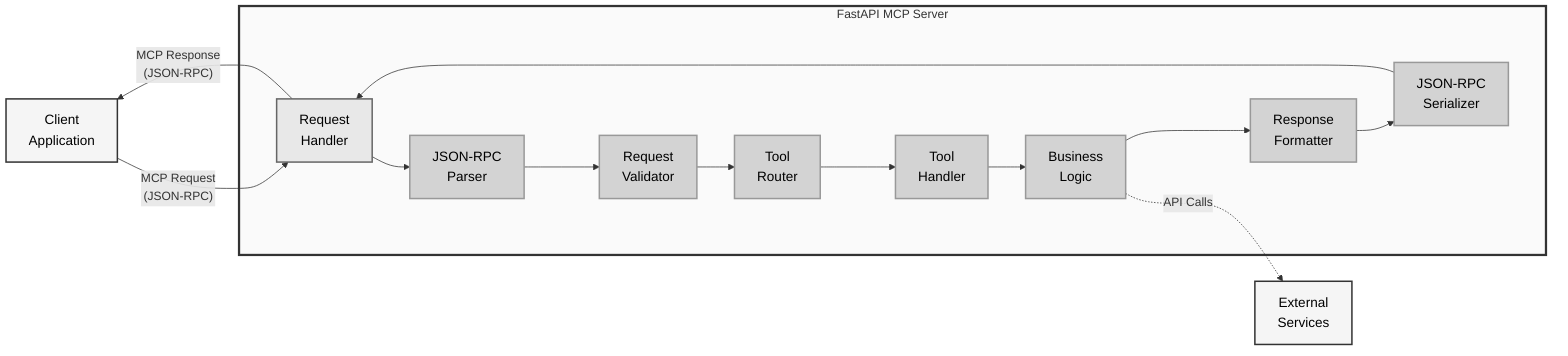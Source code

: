 graph LR
    %% External entities
    Client["Client<br/>Application"]
    External["External<br/>Services"]
    
    %% Main server container
    subgraph MCP_Server ["FastAPI MCP Server"]
        direction TB
        
        subgraph Row1 [" "]
            Entry["Request<br/>Handler"]
            Parser["JSON-RPC<br/>Parser"]
        end
        
        subgraph Row2 [" "]
            Validator["Request<br/>Validator"]
            Router["Tool<br/>Router"]
        end
        
        subgraph Row3 [" "]
            Handler["Tool<br/>Handler"]
            Logic["Business<br/>Logic"]
        end
        
        subgraph Row4 [" "]
            Formatter["Response<br/>Formatter"]
            Serializer["JSON-RPC<br/>Serializer"]
        end
        
        %% Internal flow
        Entry --> Parser
        Parser --> Validator
        Validator --> Router
        Router --> Handler
        Handler --> Logic
        Logic --> Formatter
        Formatter --> Serializer
        Serializer --> Entry
    end
    
    %% External connections
    Client -->|"MCP Request<br/>(JSON-RPC)"| Entry
    Entry -->|"MCP Response<br/>(JSON-RPC)"| Client
    Logic -.->|"API Calls"| External
    
    %% Styling for grayscale and larger text
    classDef clientStyle fill:#f5f5f5,stroke:#333,stroke-width:2px,color:#000,font-size:18px
    classDef serverStyle fill:#e8e8e8,stroke:#666,stroke-width:2px,color:#000,font-size:18px
    classDef internalStyle fill:#d3d3d3,stroke:#999,stroke-width:2px,color:#000,font-size:18px
    classDef externalStyle fill:#f0f0f0,stroke:#333,stroke-width:2px,color:#000,font-size:18px
    
    class Client,External clientStyle
    class Entry serverStyle
    class Parser,Validator,Router,Handler,Logic,Formatter,Serializer internalStyle
    
    %% Subgraph styling
    style MCP_Server fill:#fafafa,stroke:#333,stroke-width:3px
    style Row1 fill:none,stroke:none
    style Row2 fill:none,stroke:none
    style Row3 fill:none,stroke:none
    style Row4 fill:none,stroke:none